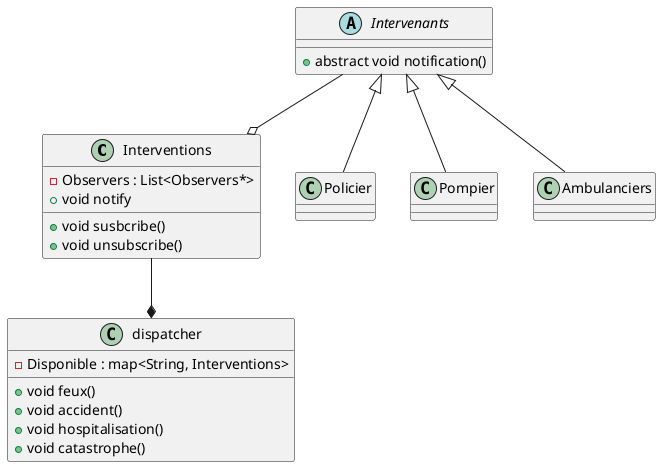 ﻿@startuml
'https://plantuml.com/class-diagram

class Interventions{
-Observers : List<Observers*>
+void susbcribe()
+void unsubscribe()
+void notify
}

abstract class Intervenants{
+ abstract void notification()
}

class Policier{
}
class Pompier{
}
class Ambulanciers{
}
class dispatcher{
-Disponible : map<String, Interventions>
+void feux()
+void accident()
+void hospitalisation()
+void catastrophe()
}

Intervenants <|-- Policier
Intervenants <|-- Pompier
Intervenants <|-- Ambulanciers

Intervenants --o Interventions
Interventions --* dispatcher

@enduml
